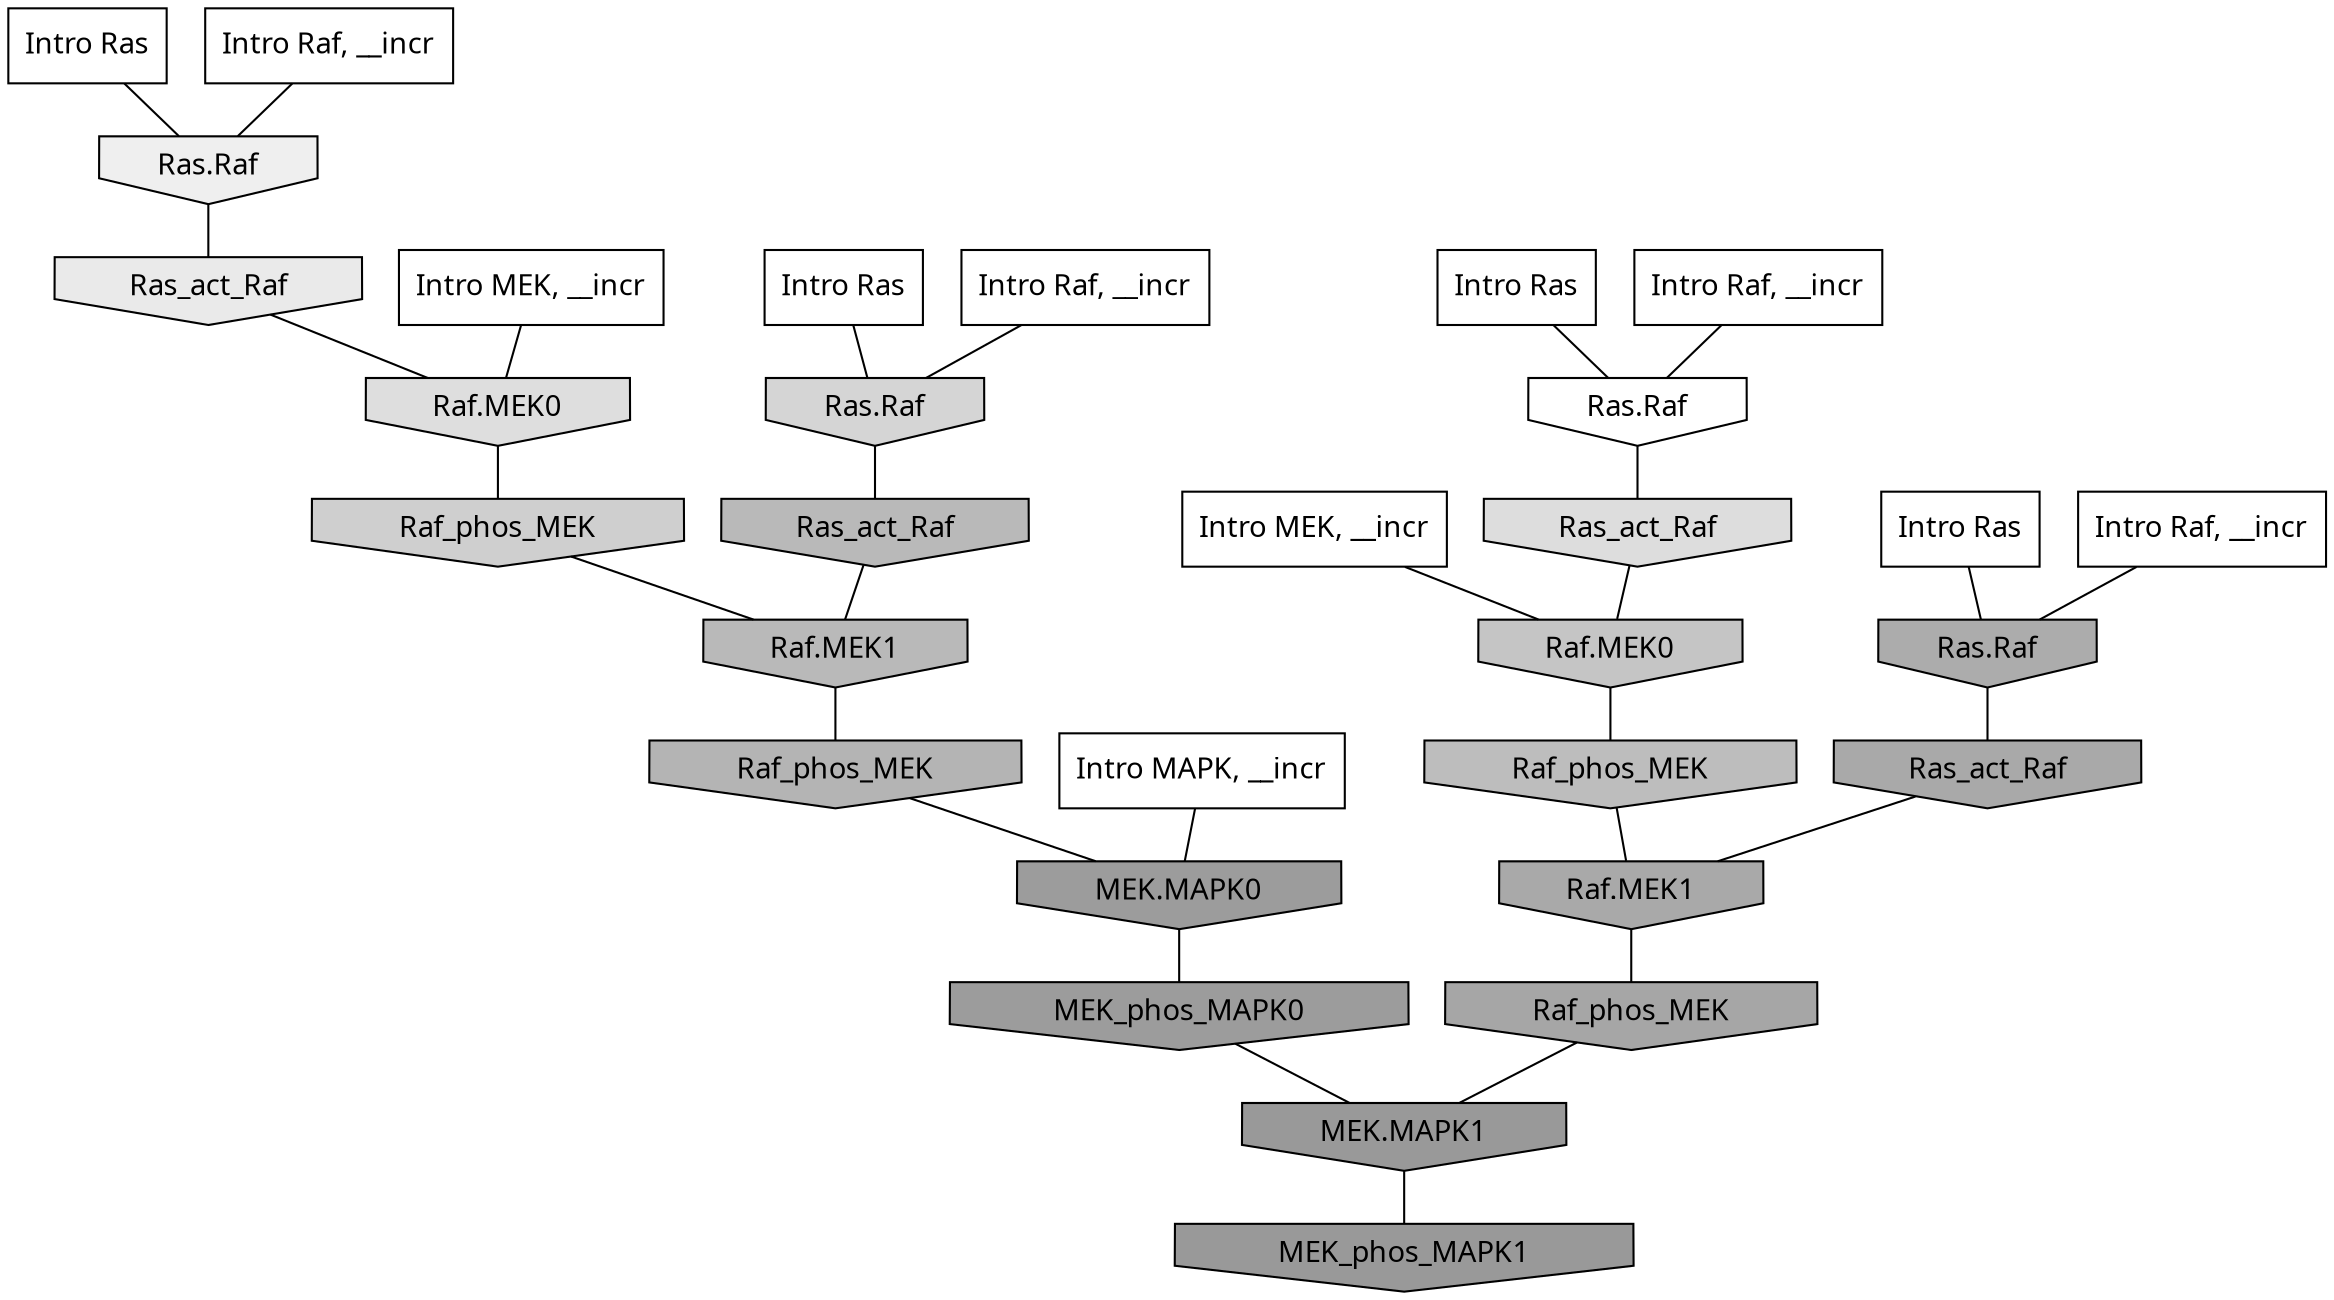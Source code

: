 digraph G{
  rankdir="TB";
  ranksep=0.30;
  node [fontname="CMU Serif"];
  edge [fontname="CMU Serif"];
  
  51 [label="Intro Ras", shape=rectangle, style=filled, fillcolor="0.000 0.000 1.000"]
  
  52 [label="Intro Ras", shape=rectangle, style=filled, fillcolor="0.000 0.000 1.000"]
  
  54 [label="Intro Ras", shape=rectangle, style=filled, fillcolor="0.000 0.000 1.000"]
  
  90 [label="Intro Ras", shape=rectangle, style=filled, fillcolor="0.000 0.000 1.000"]
  
  465 [label="Intro Raf, __incr", shape=rectangle, style=filled, fillcolor="0.000 0.000 1.000"]
  
  503 [label="Intro Raf, __incr", shape=rectangle, style=filled, fillcolor="0.000 0.000 1.000"]
  
  638 [label="Intro Raf, __incr", shape=rectangle, style=filled, fillcolor="0.000 0.000 1.000"]
  
  789 [label="Intro Raf, __incr", shape=rectangle, style=filled, fillcolor="0.000 0.000 1.000"]
  
  1812 [label="Intro MEK, __incr", shape=rectangle, style=filled, fillcolor="0.000 0.000 1.000"]
  
  2051 [label="Intro MEK, __incr", shape=rectangle, style=filled, fillcolor="0.000 0.000 1.000"]
  
  2457 [label="Intro MAPK, __incr", shape=rectangle, style=filled, fillcolor="0.000 0.000 1.000"]
  
  3218 [label="Ras.Raf", shape=invhouse, style=filled, fillcolor="0.000 0.000 1.000"]
  
  3818 [label="Ras.Raf", shape=invhouse, style=filled, fillcolor="0.000 0.000 0.934"]
  
  4063 [label="Ras_act_Raf", shape=invhouse, style=filled, fillcolor="0.000 0.000 0.917"]
  
  4735 [label="Raf.MEK0", shape=invhouse, style=filled, fillcolor="0.000 0.000 0.871"]
  
  4841 [label="Ras_act_Raf", shape=invhouse, style=filled, fillcolor="0.000 0.000 0.865"]
  
  5342 [label="Ras.Raf", shape=invhouse, style=filled, fillcolor="0.000 0.000 0.834"]
  
  5684 [label="Raf_phos_MEK", shape=invhouse, style=filled, fillcolor="0.000 0.000 0.812"]
  
  6467 [label="Raf.MEK0", shape=invhouse, style=filled, fillcolor="0.000 0.000 0.773"]
  
  7330 [label="Raf_phos_MEK", shape=invhouse, style=filled, fillcolor="0.000 0.000 0.741"]
  
  7843 [label="Ras_act_Raf", shape=invhouse, style=filled, fillcolor="0.000 0.000 0.724"]
  
  7847 [label="Raf.MEK1", shape=invhouse, style=filled, fillcolor="0.000 0.000 0.724"]
  
  8396 [label="Raf_phos_MEK", shape=invhouse, style=filled, fillcolor="0.000 0.000 0.707"]
  
  9555 [label="Ras.Raf", shape=invhouse, style=filled, fillcolor="0.000 0.000 0.674"]
  
  10094 [label="Ras_act_Raf", shape=invhouse, style=filled, fillcolor="0.000 0.000 0.661"]
  
  10104 [label="Raf.MEK1", shape=invhouse, style=filled, fillcolor="0.000 0.000 0.661"]
  
  10523 [label="Raf_phos_MEK", shape=invhouse, style=filled, fillcolor="0.000 0.000 0.652"]
  
  12602 [label="MEK.MAPK0", shape=invhouse, style=filled, fillcolor="0.000 0.000 0.613"]
  
  12709 [label="MEK_phos_MAPK0", shape=invhouse, style=filled, fillcolor="0.000 0.000 0.611"]
  
  13297 [label="MEK.MAPK1", shape=invhouse, style=filled, fillcolor="0.000 0.000 0.600"]
  
  13320 [label="MEK_phos_MAPK1", shape=invhouse, style=filled, fillcolor="0.000 0.000 0.600"]
  
  
  13297 -> 13320 [dir=none, color="0.000 0.000 0.000"] 
  12709 -> 13297 [dir=none, color="0.000 0.000 0.000"] 
  12602 -> 12709 [dir=none, color="0.000 0.000 0.000"] 
  10523 -> 13297 [dir=none, color="0.000 0.000 0.000"] 
  10104 -> 10523 [dir=none, color="0.000 0.000 0.000"] 
  10094 -> 10104 [dir=none, color="0.000 0.000 0.000"] 
  9555 -> 10094 [dir=none, color="0.000 0.000 0.000"] 
  8396 -> 12602 [dir=none, color="0.000 0.000 0.000"] 
  7847 -> 8396 [dir=none, color="0.000 0.000 0.000"] 
  7843 -> 7847 [dir=none, color="0.000 0.000 0.000"] 
  7330 -> 10104 [dir=none, color="0.000 0.000 0.000"] 
  6467 -> 7330 [dir=none, color="0.000 0.000 0.000"] 
  5684 -> 7847 [dir=none, color="0.000 0.000 0.000"] 
  5342 -> 7843 [dir=none, color="0.000 0.000 0.000"] 
  4841 -> 6467 [dir=none, color="0.000 0.000 0.000"] 
  4735 -> 5684 [dir=none, color="0.000 0.000 0.000"] 
  4063 -> 4735 [dir=none, color="0.000 0.000 0.000"] 
  3818 -> 4063 [dir=none, color="0.000 0.000 0.000"] 
  3218 -> 4841 [dir=none, color="0.000 0.000 0.000"] 
  2457 -> 12602 [dir=none, color="0.000 0.000 0.000"] 
  2051 -> 4735 [dir=none, color="0.000 0.000 0.000"] 
  1812 -> 6467 [dir=none, color="0.000 0.000 0.000"] 
  789 -> 3818 [dir=none, color="0.000 0.000 0.000"] 
  638 -> 3218 [dir=none, color="0.000 0.000 0.000"] 
  503 -> 5342 [dir=none, color="0.000 0.000 0.000"] 
  465 -> 9555 [dir=none, color="0.000 0.000 0.000"] 
  90 -> 9555 [dir=none, color="0.000 0.000 0.000"] 
  54 -> 3218 [dir=none, color="0.000 0.000 0.000"] 
  52 -> 5342 [dir=none, color="0.000 0.000 0.000"] 
  51 -> 3818 [dir=none, color="0.000 0.000 0.000"] 
  
  }
